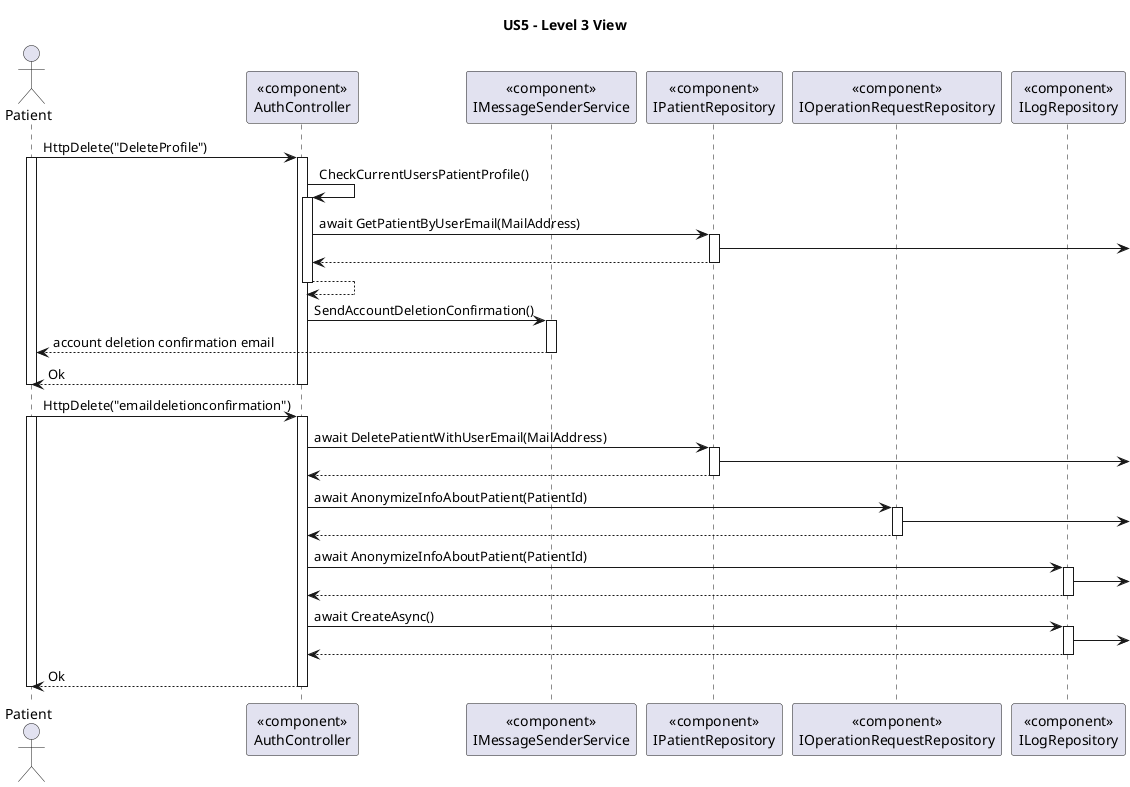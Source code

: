 ' 
' User Story: As an Admin,  I want to register new backoffice users (e.g., doctors, nurses, technicians, admins) via an out-of-band process, so that they can access the backoffice system with appropriate permissions.
'
' Acceptance Criteria:
' 
' - Backoffice users (e.g., doctors, nurses, technicians) are registered by an Admin via an internal process, not via self-registration.
' - Admin assigns roles (e.g., Doctor, Nurse, Technician) during the registration process.
' - Registered users receive a one-time setup link via email to set their password and activate their account.
' - The system enforces strong password requirements for security.
' - A confirmation email is sent to verify the user’s registration.

@startuml

title US5 - Level 3 View

actor Patient as U
participant "«component»\nAuthController" as ctrl
participant "«component»\nIMessageSenderService" as messageService

participant "«component»\nIPatientRepository" as patrepo
participant "«component»\nIOperationRequestRepository" as oprepo
participant "«component»\nILogRepository" as logrepo

U -> ctrl : HttpDelete("DeleteProfile")
activate U
activate ctrl

ctrl -> ctrl : CheckCurrentUsersPatientProfile()
activate ctrl
ctrl -> patrepo : await GetPatientByUserEmail(MailAddress)
activate patrepo
patrepo ->
patrepo --> ctrl
deactivate patrepo
ctrl --> ctrl
deactivate ctrl

ctrl -> messageService : SendAccountDeletionConfirmation()
activate messageService
messageService --> U : account deletion confirmation email
deactivate messageService
ctrl --> U : Ok
deactivate ctrl
deactivate U

U -> ctrl : HttpDelete("emaildeletionconfirmation")
activate U
activate ctrl

ctrl -> patrepo : await DeletePatientWithUserEmail(MailAddress)
activate patrepo
patrepo ->
patrepo --> ctrl
deactivate patrepo
ctrl -> oprepo : await AnonymizeInfoAboutPatient(PatientId)
activate oprepo
oprepo ->
oprepo --> ctrl
deactivate oprepo
ctrl -> logrepo : await AnonymizeInfoAboutPatient(PatientId)
activate logrepo
logrepo ->
logrepo --> ctrl
deactivate logrepo

ctrl -> logrepo : await CreateAsync()
activate logrepo
logrepo ->
logrepo --> ctrl
deactivate logrepo
ctrl --> U : Ok
deactivate ctrl
deactivate U

@enduml